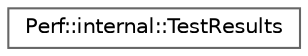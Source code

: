 digraph "类继承关系图"
{
 // LATEX_PDF_SIZE
  bgcolor="transparent";
  edge [fontname=Helvetica,fontsize=10,labelfontname=Helvetica,labelfontsize=10];
  node [fontname=Helvetica,fontsize=10,shape=box,height=0.2,width=0.4];
  rankdir="LR";
  Node0 [id="Node000000",label="Perf::internal::TestResults",height=0.2,width=0.4,color="grey40", fillcolor="white", style="filled",URL="$struct_perf_1_1internal_1_1_test_results.html",tooltip="Test object and timing results for all of its configurations"];
}
